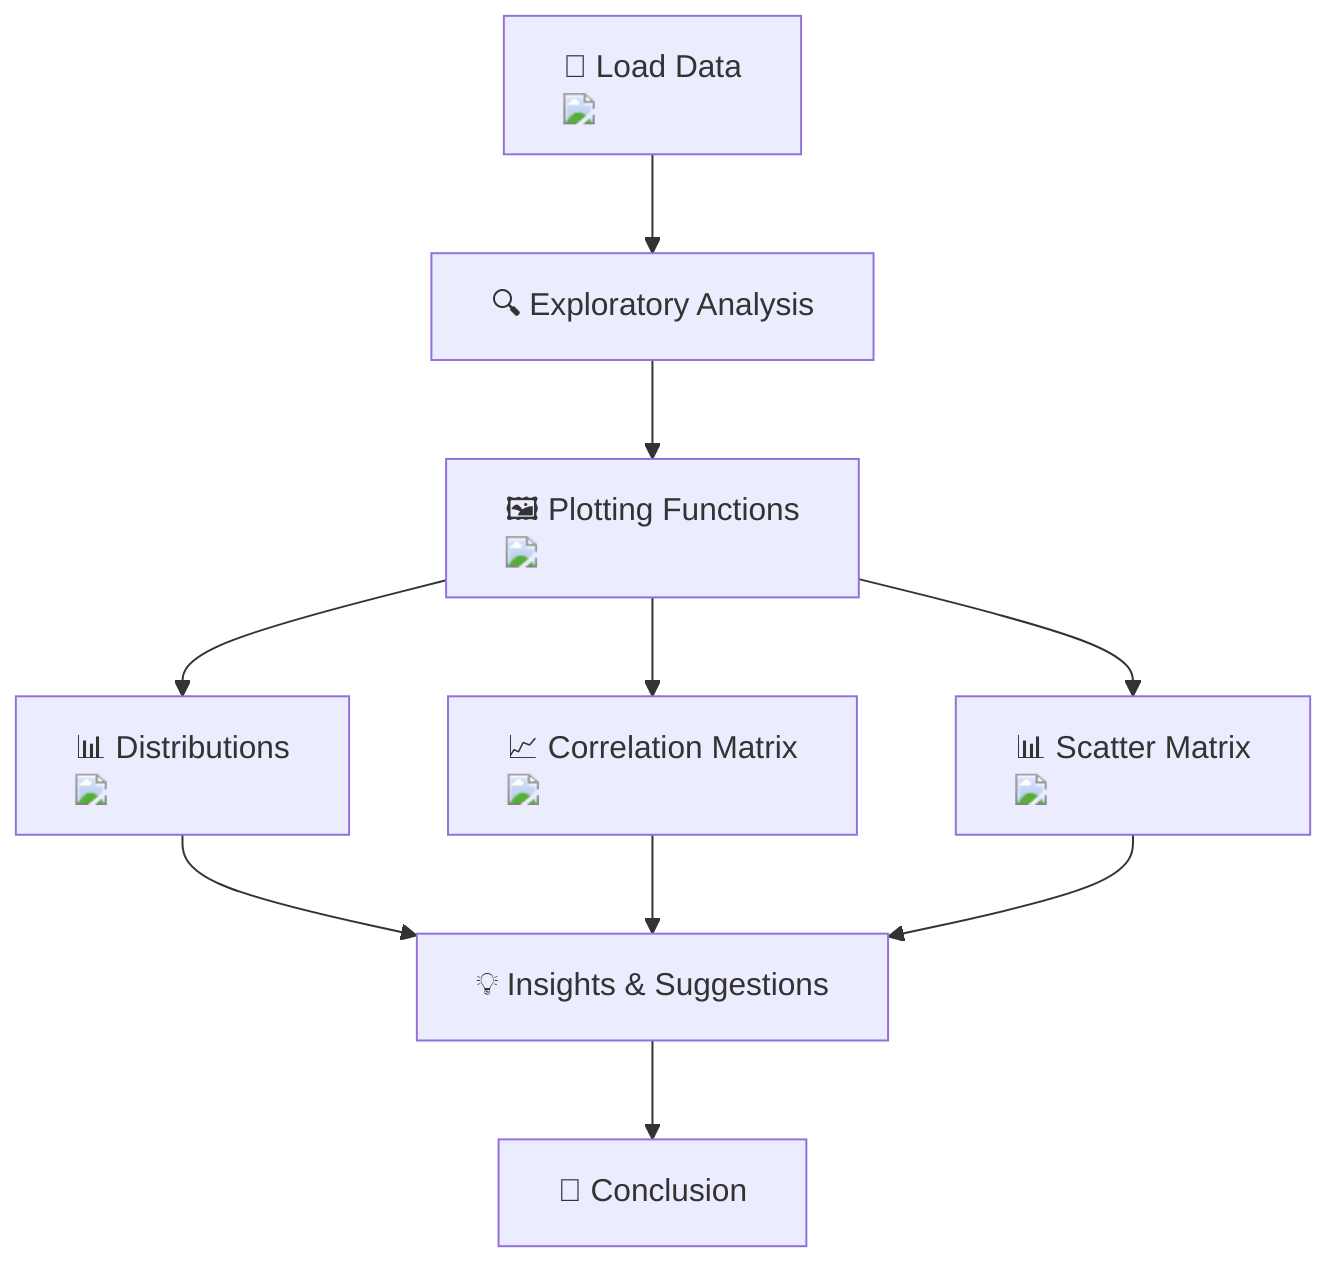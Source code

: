 flowchart TD
    A["📂 Load Data<br/><img src='icons/file.svg' />"] --> B["🔍 Exploratory Analysis"]
    B --> C["🖼️ Plotting Functions<br/><img src='icons/brain.svg' />"]
    C --> D1["📊 Distributions<br/><img src='dummy_plots/hist_template.svg' />"]
    C --> D2["📈 Correlation Matrix<br/><img src='dummy_plots/scatter_plot_template.svg' />"]
    C --> D3["📊 Scatter Matrix<br/><img src='dummy_plots/scatter_plot_template.svg' />"]
    D1 --> E["💡 Insights & Suggestions"]
    D2 --> E
    D3 --> E
    E --> F["📖 Conclusion"]